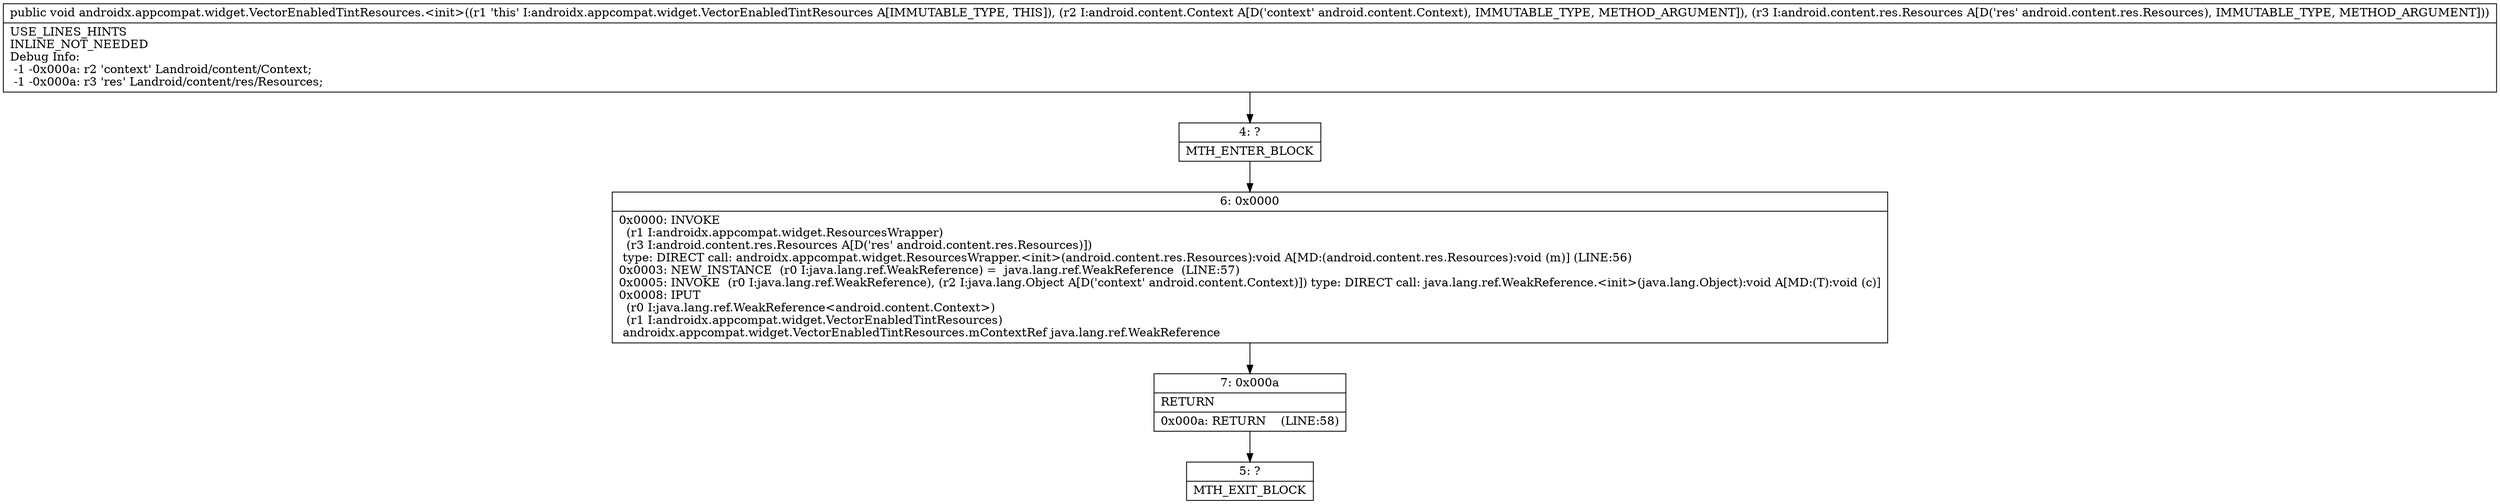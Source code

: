 digraph "CFG forandroidx.appcompat.widget.VectorEnabledTintResources.\<init\>(Landroid\/content\/Context;Landroid\/content\/res\/Resources;)V" {
Node_4 [shape=record,label="{4\:\ ?|MTH_ENTER_BLOCK\l}"];
Node_6 [shape=record,label="{6\:\ 0x0000|0x0000: INVOKE  \l  (r1 I:androidx.appcompat.widget.ResourcesWrapper)\l  (r3 I:android.content.res.Resources A[D('res' android.content.res.Resources)])\l type: DIRECT call: androidx.appcompat.widget.ResourcesWrapper.\<init\>(android.content.res.Resources):void A[MD:(android.content.res.Resources):void (m)] (LINE:56)\l0x0003: NEW_INSTANCE  (r0 I:java.lang.ref.WeakReference) =  java.lang.ref.WeakReference  (LINE:57)\l0x0005: INVOKE  (r0 I:java.lang.ref.WeakReference), (r2 I:java.lang.Object A[D('context' android.content.Context)]) type: DIRECT call: java.lang.ref.WeakReference.\<init\>(java.lang.Object):void A[MD:(T):void (c)]\l0x0008: IPUT  \l  (r0 I:java.lang.ref.WeakReference\<android.content.Context\>)\l  (r1 I:androidx.appcompat.widget.VectorEnabledTintResources)\l androidx.appcompat.widget.VectorEnabledTintResources.mContextRef java.lang.ref.WeakReference \l}"];
Node_7 [shape=record,label="{7\:\ 0x000a|RETURN\l|0x000a: RETURN    (LINE:58)\l}"];
Node_5 [shape=record,label="{5\:\ ?|MTH_EXIT_BLOCK\l}"];
MethodNode[shape=record,label="{public void androidx.appcompat.widget.VectorEnabledTintResources.\<init\>((r1 'this' I:androidx.appcompat.widget.VectorEnabledTintResources A[IMMUTABLE_TYPE, THIS]), (r2 I:android.content.Context A[D('context' android.content.Context), IMMUTABLE_TYPE, METHOD_ARGUMENT]), (r3 I:android.content.res.Resources A[D('res' android.content.res.Resources), IMMUTABLE_TYPE, METHOD_ARGUMENT]))  | USE_LINES_HINTS\lINLINE_NOT_NEEDED\lDebug Info:\l  \-1 \-0x000a: r2 'context' Landroid\/content\/Context;\l  \-1 \-0x000a: r3 'res' Landroid\/content\/res\/Resources;\l}"];
MethodNode -> Node_4;Node_4 -> Node_6;
Node_6 -> Node_7;
Node_7 -> Node_5;
}

